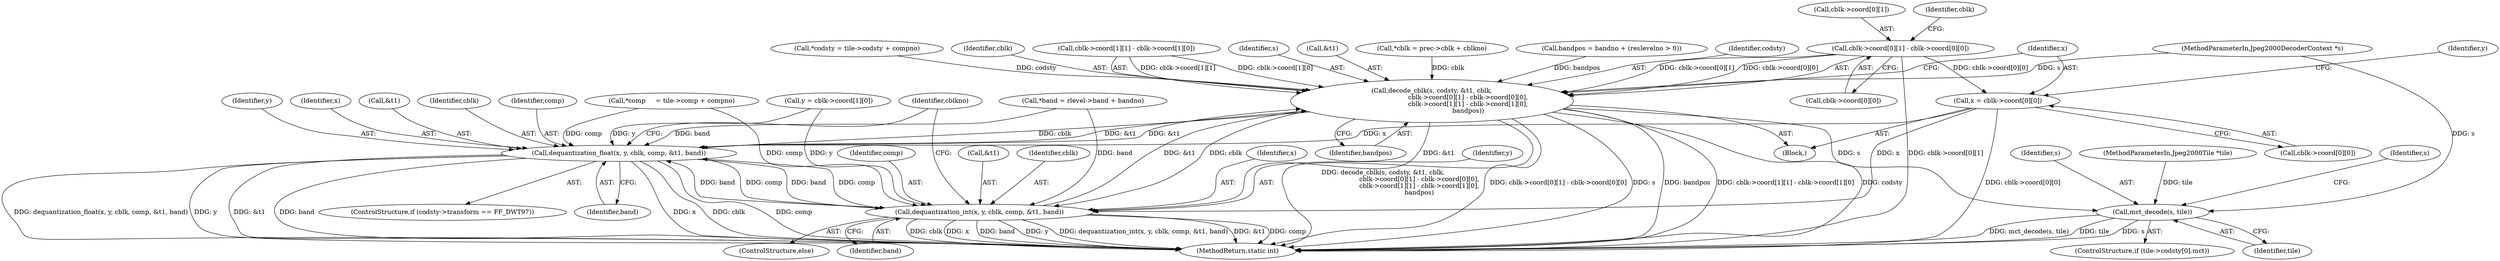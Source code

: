 digraph "0_FFmpeg_fe448cd28d674c3eff3072552eae366d0b659ce9@pointer" {
"1000304" [label="(Call,cblk->coord[0][1] - cblk->coord[0][0])"];
"1000298" [label="(Call,decode_cblk(s, codsty, &t1, cblk,\n                                    cblk->coord[0][1] - cblk->coord[0][0],\n                                    cblk->coord[1][1] - cblk->coord[1][0],\n                                    bandpos))"];
"1000359" [label="(Call,dequantization_float(x, y, cblk, comp, &t1, band))"];
"1000368" [label="(Call,dequantization_int(x, y, cblk, comp, &t1, band))"];
"1000405" [label="(Call,mct_decode(s, tile))"];
"1000335" [label="(Call,x = cblk->coord[0][0])"];
"1000360" [label="(Identifier,x)"];
"1000300" [label="(Identifier,codsty)"];
"1000286" [label="(Identifier,cblkno)"];
"1000344" [label="(Call,y = cblk->coord[1][0])"];
"1000193" [label="(Call,*band = rlevel->band + bandno)"];
"1000119" [label="(MethodParameterIn,Jpeg2000DecoderContext *s)"];
"1000372" [label="(Identifier,comp)"];
"1000335" [label="(Call,x = cblk->coord[0][0])"];
"1000334" [label="(Identifier,bandpos)"];
"1000287" [label="(Block,)"];
"1000353" [label="(ControlStructure,if (codsty->transform == FF_DWT97))"];
"1000303" [label="(Identifier,cblk)"];
"1000304" [label="(Call,cblk->coord[0][1] - cblk->coord[0][0])"];
"1000319" [label="(Call,cblk->coord[1][1] - cblk->coord[1][0])"];
"1000364" [label="(Call,&t1)"];
"1000305" [label="(Call,cblk->coord[0][1])"];
"1000143" [label="(Call,*comp     = tile->comp + compno)"];
"1000412" [label="(Identifier,s)"];
"1001090" [label="(MethodReturn,static int)"];
"1000299" [label="(Identifier,s)"];
"1000312" [label="(Call,cblk->coord[0][0])"];
"1000359" [label="(Call,dequantization_float(x, y, cblk, comp, &t1, band))"];
"1000373" [label="(Call,&t1)"];
"1000406" [label="(Identifier,s)"];
"1000405" [label="(Call,mct_decode(s, tile))"];
"1000362" [label="(Identifier,cblk)"];
"1000375" [label="(Identifier,band)"];
"1000363" [label="(Identifier,comp)"];
"1000367" [label="(ControlStructure,else)"];
"1000301" [label="(Call,&t1)"];
"1000298" [label="(Call,decode_cblk(s, codsty, &t1, cblk,\n                                    cblk->coord[0][1] - cblk->coord[0][0],\n                                    cblk->coord[1][1] - cblk->coord[1][0],\n                                    bandpos))"];
"1000397" [label="(ControlStructure,if (tile->codsty[0].mct))"];
"1000120" [label="(MethodParameterIn,Jpeg2000Tile *tile)"];
"1000323" [label="(Identifier,cblk)"];
"1000337" [label="(Call,cblk->coord[0][0])"];
"1000291" [label="(Call,*cblk = prec->cblk + cblkno)"];
"1000151" [label="(Call,*codsty = tile->codsty + compno)"];
"1000205" [label="(Call,bandpos = bandno + (reslevelno > 0))"];
"1000371" [label="(Identifier,cblk)"];
"1000366" [label="(Identifier,band)"];
"1000361" [label="(Identifier,y)"];
"1000369" [label="(Identifier,x)"];
"1000407" [label="(Identifier,tile)"];
"1000345" [label="(Identifier,y)"];
"1000368" [label="(Call,dequantization_int(x, y, cblk, comp, &t1, band))"];
"1000336" [label="(Identifier,x)"];
"1000370" [label="(Identifier,y)"];
"1000304" -> "1000298"  [label="AST: "];
"1000304" -> "1000312"  [label="CFG: "];
"1000305" -> "1000304"  [label="AST: "];
"1000312" -> "1000304"  [label="AST: "];
"1000323" -> "1000304"  [label="CFG: "];
"1000304" -> "1001090"  [label="DDG: cblk->coord[0][1]"];
"1000304" -> "1000298"  [label="DDG: cblk->coord[0][1]"];
"1000304" -> "1000298"  [label="DDG: cblk->coord[0][0]"];
"1000304" -> "1000335"  [label="DDG: cblk->coord[0][0]"];
"1000298" -> "1000287"  [label="AST: "];
"1000298" -> "1000334"  [label="CFG: "];
"1000299" -> "1000298"  [label="AST: "];
"1000300" -> "1000298"  [label="AST: "];
"1000301" -> "1000298"  [label="AST: "];
"1000303" -> "1000298"  [label="AST: "];
"1000319" -> "1000298"  [label="AST: "];
"1000334" -> "1000298"  [label="AST: "];
"1000336" -> "1000298"  [label="CFG: "];
"1000298" -> "1001090"  [label="DDG: bandpos"];
"1000298" -> "1001090"  [label="DDG: decode_cblk(s, codsty, &t1, cblk,\n                                    cblk->coord[0][1] - cblk->coord[0][0],\n                                    cblk->coord[1][1] - cblk->coord[1][0],\n                                    bandpos)"];
"1000298" -> "1001090"  [label="DDG: cblk->coord[0][1] - cblk->coord[0][0]"];
"1000298" -> "1001090"  [label="DDG: s"];
"1000298" -> "1001090"  [label="DDG: cblk->coord[1][1] - cblk->coord[1][0]"];
"1000298" -> "1001090"  [label="DDG: codsty"];
"1000119" -> "1000298"  [label="DDG: s"];
"1000151" -> "1000298"  [label="DDG: codsty"];
"1000359" -> "1000298"  [label="DDG: &t1"];
"1000368" -> "1000298"  [label="DDG: &t1"];
"1000291" -> "1000298"  [label="DDG: cblk"];
"1000319" -> "1000298"  [label="DDG: cblk->coord[1][1]"];
"1000319" -> "1000298"  [label="DDG: cblk->coord[1][0]"];
"1000205" -> "1000298"  [label="DDG: bandpos"];
"1000298" -> "1000359"  [label="DDG: cblk"];
"1000298" -> "1000359"  [label="DDG: &t1"];
"1000298" -> "1000368"  [label="DDG: cblk"];
"1000298" -> "1000368"  [label="DDG: &t1"];
"1000298" -> "1000405"  [label="DDG: s"];
"1000359" -> "1000353"  [label="AST: "];
"1000359" -> "1000366"  [label="CFG: "];
"1000360" -> "1000359"  [label="AST: "];
"1000361" -> "1000359"  [label="AST: "];
"1000362" -> "1000359"  [label="AST: "];
"1000363" -> "1000359"  [label="AST: "];
"1000364" -> "1000359"  [label="AST: "];
"1000366" -> "1000359"  [label="AST: "];
"1000286" -> "1000359"  [label="CFG: "];
"1000359" -> "1001090"  [label="DDG: y"];
"1000359" -> "1001090"  [label="DDG: &t1"];
"1000359" -> "1001090"  [label="DDG: band"];
"1000359" -> "1001090"  [label="DDG: x"];
"1000359" -> "1001090"  [label="DDG: cblk"];
"1000359" -> "1001090"  [label="DDG: comp"];
"1000359" -> "1001090"  [label="DDG: dequantization_float(x, y, cblk, comp, &t1, band)"];
"1000335" -> "1000359"  [label="DDG: x"];
"1000344" -> "1000359"  [label="DDG: y"];
"1000143" -> "1000359"  [label="DDG: comp"];
"1000368" -> "1000359"  [label="DDG: comp"];
"1000368" -> "1000359"  [label="DDG: band"];
"1000193" -> "1000359"  [label="DDG: band"];
"1000359" -> "1000368"  [label="DDG: comp"];
"1000359" -> "1000368"  [label="DDG: band"];
"1000368" -> "1000367"  [label="AST: "];
"1000368" -> "1000375"  [label="CFG: "];
"1000369" -> "1000368"  [label="AST: "];
"1000370" -> "1000368"  [label="AST: "];
"1000371" -> "1000368"  [label="AST: "];
"1000372" -> "1000368"  [label="AST: "];
"1000373" -> "1000368"  [label="AST: "];
"1000375" -> "1000368"  [label="AST: "];
"1000286" -> "1000368"  [label="CFG: "];
"1000368" -> "1001090"  [label="DDG: x"];
"1000368" -> "1001090"  [label="DDG: band"];
"1000368" -> "1001090"  [label="DDG: y"];
"1000368" -> "1001090"  [label="DDG: dequantization_int(x, y, cblk, comp, &t1, band)"];
"1000368" -> "1001090"  [label="DDG: &t1"];
"1000368" -> "1001090"  [label="DDG: comp"];
"1000368" -> "1001090"  [label="DDG: cblk"];
"1000335" -> "1000368"  [label="DDG: x"];
"1000344" -> "1000368"  [label="DDG: y"];
"1000143" -> "1000368"  [label="DDG: comp"];
"1000193" -> "1000368"  [label="DDG: band"];
"1000405" -> "1000397"  [label="AST: "];
"1000405" -> "1000407"  [label="CFG: "];
"1000406" -> "1000405"  [label="AST: "];
"1000407" -> "1000405"  [label="AST: "];
"1000412" -> "1000405"  [label="CFG: "];
"1000405" -> "1001090"  [label="DDG: mct_decode(s, tile)"];
"1000405" -> "1001090"  [label="DDG: tile"];
"1000405" -> "1001090"  [label="DDG: s"];
"1000119" -> "1000405"  [label="DDG: s"];
"1000120" -> "1000405"  [label="DDG: tile"];
"1000335" -> "1000287"  [label="AST: "];
"1000335" -> "1000337"  [label="CFG: "];
"1000336" -> "1000335"  [label="AST: "];
"1000337" -> "1000335"  [label="AST: "];
"1000345" -> "1000335"  [label="CFG: "];
"1000335" -> "1001090"  [label="DDG: cblk->coord[0][0]"];
}
